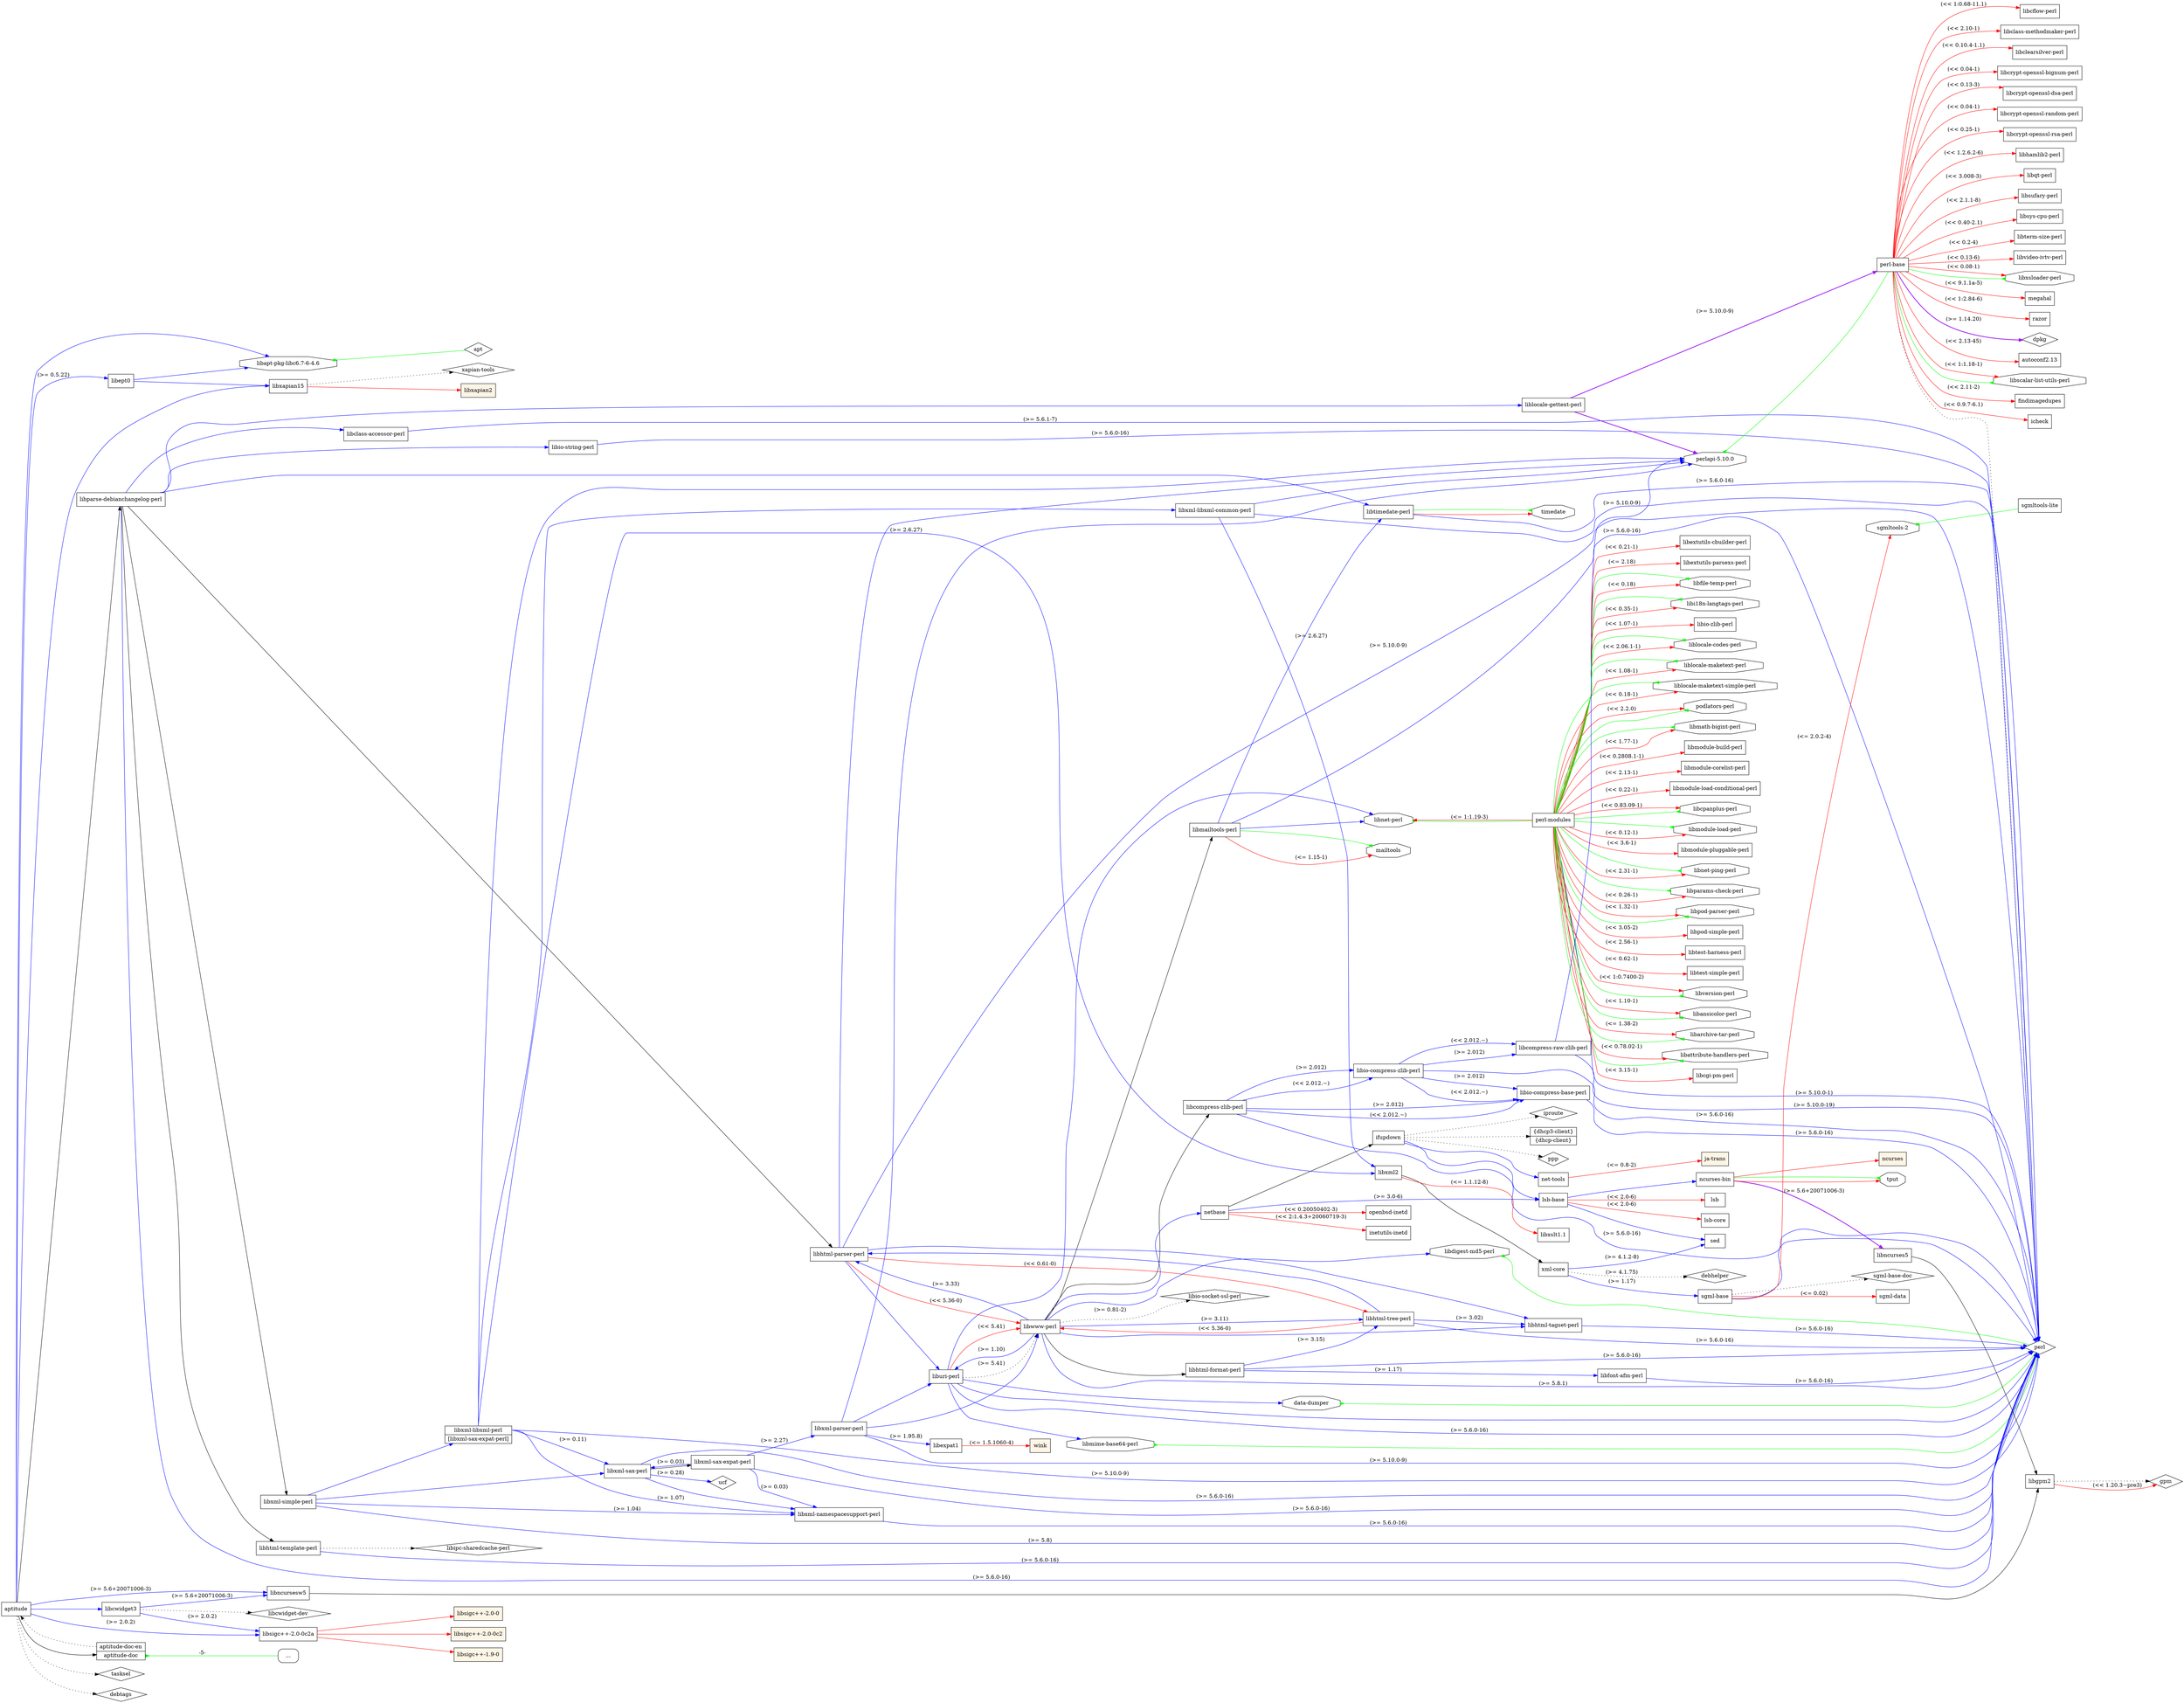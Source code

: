 digraph "aptitude" {
	rankdir=LR;
	node [shape=box];
	"aptitude" -> "libapt-pkg-libc6.7-6-4.6" [color=blue];
	"libapt-pkg-libc6.7-6-4.6" -> "apt" [dir=back,arrowtail=inv,color=green];
	"libapt-pkg-libc6.7-6-4.6" [shape=octagon];
	"aptitude" -> "libcwidget3" [color=blue];
	"libcwidget3" -> "libncursesw5" [color=blue,label="(>= 5.6+20071006-3)"];
	"libncursesw5" -> "libgpm2";
	"libgpm2" -> "gpm" [style=dotted];
	"libgpm2" -> "gpm" [color=red,label="(<< 1.20.3~pre3)"];
	"libcwidget3" -> "libsigc++-2.0-0c2a" [color=blue,label="(>= 2.0.2)"];
	"libsigc++-2.0-0c2a" -> "libsigc++-1.9-0" [color=red];
	"libsigc++-2.0-0c2a" -> "libsigc++-2.0-0" [color=red];
	"libsigc++-2.0-0c2a" -> "libsigc++-2.0-0c2" [color=red];
	"libcwidget3" -> "libcwidget-dev" [style=dotted];
	"aptitude" -> "libept0" [color=blue,label="(>= 0.5.22)"];
	"libept0" -> "libapt-pkg-libc6.7-6-4.6" [color=blue];
	"libept0" -> "libxapian15" [color=blue];
	"libxapian15" -> "xapian-tools" [style=dotted];
	"libxapian15" -> "libxapian2" [color=red];
	"aptitude" -> "libncursesw5" [color=blue,label="(>= 5.6+20071006-3)"];
	"aptitude" -> "libsigc++-2.0-0c2a" [color=blue,label="(>= 2.0.2)"];
	"aptitude" -> "libxapian15" [color=blue];
	"aptitude" -> "alt1";
	"alt1":"aptitude-doc-en" -> "aptitude" [style=dotted];
	"alt1":"aptitude-doc" -> "Pr-aptitude-doc" [label="-5-",dir=back,arrowtail=inv,color=green];
	"Pr-aptitude-doc" [label="...",style=rounded];
	"aptitude" -> "libparse-debianchangelog-perl";
	"libparse-debianchangelog-perl" -> "libclass-accessor-perl" [color=blue];
	"libclass-accessor-perl" -> "perl" [color=blue,label="(>= 5.6.1-7)"];
	"libparse-debianchangelog-perl" -> "libio-string-perl" [color=blue];
	"libio-string-perl" -> "perl" [color=blue,label="(>= 5.6.0-16)"];
	"libparse-debianchangelog-perl" -> "liblocale-gettext-perl" [color=blue];
	"liblocale-gettext-perl" -> "perl-base" [color=purple,style=bold,label="(>= 5.10.0-9)"];
	"perl-base" -> "dpkg" [color=purple,style=bold,label="(>= 1.14.20)"];
	"perl-base" -> "perl" [style=dotted];
	"perl-base" -> "autoconf2.13" [color=red,label="(<< 2.13-45)"];
	"perl-base" -> "findimagedupes" [color=red,label="(<< 2.11-2)"];
	"perl-base" -> "icheck" [color=red,label="(<< 0.9.7-6.1)"];
	"perl-base" -> "libcflow-perl" [color=red,label="(<< 1:0.68-11.1)"];
	"perl-base" -> "libclass-methodmaker-perl" [color=red,label="(<< 2.10-1)"];
	"perl-base" -> "libclearsilver-perl" [color=red,label="(<< 0.10.4-1.1)"];
	"perl-base" -> "libcrypt-openssl-bignum-perl" [color=red,label="(<< 0.04-1)"];
	"perl-base" -> "libcrypt-openssl-dsa-perl" [color=red,label="(<< 0.13-3)"];
	"perl-base" -> "libcrypt-openssl-random-perl" [color=red,label="(<< 0.04-1)"];
	"perl-base" -> "libcrypt-openssl-rsa-perl" [color=red,label="(<< 0.25-1)"];
	"perl-base" -> "libhamlib2-perl" [color=red,label="(<< 1.2.6.2-6)"];
	"perl-base" -> "libqt-perl" [color=red,label="(<< 3.008-3)"];
	"perl-base" -> "libscalar-list-utils-perl" [color=red,label="(<< 1:1.18-1)"];
	"perl-base" -> "libsufary-perl" [color=red,label="(<< 2.1.1-8)"];
	"perl-base" -> "libsys-cpu-perl" [color=red,label="(<< 0.40-2.1)"];
	"perl-base" -> "libterm-size-perl" [color=red,label="(<< 0.2-4)"];
	"perl-base" -> "libvideo-ivtv-perl" [color=red,label="(<< 0.13-6)"];
	"perl-base" -> "libxsloader-perl" [color=red,label="(<< 0.08-1)"];
	"perl-base" -> "megahal" [color=red,label="(<< 9.1.1a-5)"];
	"perl-base" -> "razor" [color=red,label="(<< 1:2.84-6)"];
	"liblocale-gettext-perl" -> "perlapi-5.10.0" [color=purple,style=bold];
	"perlapi-5.10.0" -> "perl-base" [dir=back,arrowtail=inv,color=green];
	"perlapi-5.10.0" [shape=octagon];
	"libparse-debianchangelog-perl" -> "libtimedate-perl" [color=blue];
	"libtimedate-perl" -> "perl" [color=blue,label="(>= 5.6.0-16)"];
	"libtimedate-perl" -> "timedate" [color=red];
	"libparse-debianchangelog-perl" -> "perl" [color=blue,label="(>= 5.6.0-16)"];
	"libparse-debianchangelog-perl" -> "libhtml-parser-perl";
	"libhtml-parser-perl" -> "perl" [color=blue,label="(>= 5.10.0-9)"];
	"libhtml-parser-perl" -> "perlapi-5.10.0" [color=blue];
	"libhtml-parser-perl" -> "libhtml-tagset-perl" [color=blue];
	"libhtml-tagset-perl" -> "perl" [color=blue,label="(>= 5.6.0-16)"];
	"libhtml-parser-perl" -> "liburi-perl" [color=blue];
	"liburi-perl" -> "perl" [color=blue];
	"liburi-perl" -> "perl" [color=blue,label="(>= 5.6.0-16)"];
	"liburi-perl" -> "libmime-base64-perl" [color=blue];
	"libmime-base64-perl" -> "perl" [dir=back,arrowtail=inv,color=green];
	"libmime-base64-perl" [shape=octagon];
	"liburi-perl" -> "libnet-perl" [color=blue];
	"libnet-perl" -> "perl-modules" [dir=back,arrowtail=inv,color=green];
	"perl-modules" -> "perl" [color=blue,label="(>= 5.10.0-1)"];
	"perl-modules" -> "libansicolor-perl" [color=red,label="(<< 1.10-1)"];
	"perl-modules" -> "libarchive-tar-perl" [color=red,label="(<= 1.38-2)"];
	"perl-modules" -> "libattribute-handlers-perl" [color=red,label="(<< 0.78.02-1)"];
	"perl-modules" -> "libcgi-pm-perl" [color=red,label="(<< 3.15-1)"];
	"perl-modules" -> "libcpanplus-perl" [color=red,label="(<< 0.83.09-1)"];
	"perl-modules" -> "libextutils-cbuilder-perl" [color=red,label="(<< 0.21-1)"];
	"perl-modules" -> "libextutils-parsexs-perl" [color=red,label="(<= 2.18)"];
	"perl-modules" -> "libfile-temp-perl" [color=red,label="(<< 0.18)"];
	"perl-modules" -> "libi18n-langtags-perl" [color=red,label="(<< 0.35-1)"];
	"perl-modules" -> "libio-zlib-perl" [color=red,label="(<< 1.07-1)"];
	"perl-modules" -> "liblocale-codes-perl" [color=red,label="(<< 2.06.1-1)"];
	"perl-modules" -> "liblocale-maketext-perl" [color=red,label="(<< 1.08-1)"];
	"perl-modules" -> "liblocale-maketext-simple-perl" [color=red,label="(<< 0.18-1)"];
	"perl-modules" -> "libmath-bigint-perl" [color=red,label="(<< 1.77-1)"];
	"perl-modules" -> "libmodule-build-perl" [color=red,label="(<< 0.2808.1-1)"];
	"perl-modules" -> "libmodule-corelist-perl" [color=red,label="(<< 2.13-1)"];
	"perl-modules" -> "libmodule-load-conditional-perl" [color=red,label="(<< 0.22-1)"];
	"perl-modules" -> "libmodule-load-perl" [color=red,label="(<< 0.12-1)"];
	"perl-modules" -> "libmodule-pluggable-perl" [color=red,label="(<< 3.6-1)"];
	"perl-modules" -> "libnet-perl" [color=red,label="(<= 1:1.19-3)"];
	"perl-modules" -> "libnet-ping-perl" [color=red,label="(<< 2.31-1)"];
	"perl-modules" -> "libparams-check-perl" [color=red,label="(<< 0.26-1)"];
	"perl-modules" -> "libpod-parser-perl" [color=red,label="(<< 1.32-1)"];
	"perl-modules" -> "libpod-simple-perl" [color=red,label="(<< 3.05-2)"];
	"perl-modules" -> "libtest-harness-perl" [color=red,label="(<< 2.56-1)"];
	"perl-modules" -> "libtest-simple-perl" [color=red,label="(<< 0.62-1)"];
	"perl-modules" -> "libversion-perl" [color=red,label="(<< 1:0.7400-2)"];
	"perl-modules" -> "podlators-perl" [color=red,label="(<< 2.2.0)"];
	"libnet-perl" [shape=octagon];
	"liburi-perl" -> "data-dumper" [color=blue];
	"data-dumper" -> "perl" [dir=back,arrowtail=inv,color=green];
	"data-dumper" [shape=octagon];
	"liburi-perl" -> "libwww-perl" [style=dotted,label="(>= 5.41)"];
	"liburi-perl" -> "libwww-perl" [color=red,label="(<< 5.41)"];
	"libhtml-parser-perl" -> "libhtml-tree-perl" [color=red,label="(<< 0.61-0)"];
	"libhtml-parser-perl" -> "libwww-perl" [color=red,label="(<< 5.36-0)"];
	"libparse-debianchangelog-perl" -> "libhtml-template-perl";
	"libhtml-template-perl" -> "perl" [color=blue,label="(>= 5.6.0-16)"];
	"libhtml-template-perl" -> "libipc-sharedcache-perl" [style=dotted];
	"libparse-debianchangelog-perl" -> "libxml-simple-perl";
	"libxml-simple-perl" -> "perl" [color=blue,label="(>= 5.8)"];
	"libxml-simple-perl" -> "libxml-namespacesupport-perl" [color=blue,label="(>= 1.04)"];
	"libxml-namespacesupport-perl" -> "perl" [color=blue,label="(>= 5.6.0-16)"];
	"libxml-simple-perl" -> "libxml-sax-perl" [color=blue];
	"libxml-sax-perl" -> "libxml-namespacesupport-perl" [color=blue];
	"libxml-sax-perl" -> "perl" [color=blue,label="(>= 5.6.0-16)"];
	"libxml-sax-perl" -> "ucf" [color=blue,label="(>= 0.28)"];
	"libxml-sax-perl" -> "libxml-sax-expat-perl";
	"libxml-sax-expat-perl" -> "perl" [color=blue,label="(>= 5.6.0-16)"];
	"libxml-sax-expat-perl" -> "libxml-namespacesupport-perl" [color=blue,label="(>= 0.03)"];
	"libxml-sax-expat-perl" -> "libxml-parser-perl" [color=blue,label="(>= 2.27)"];
	"libxml-parser-perl" -> "perl" [color=blue,label="(>= 5.10.0-9)"];
	"libxml-parser-perl" -> "perlapi-5.10.0" [color=blue];
	"libxml-parser-perl" -> "liburi-perl" [color=blue];
	"libxml-parser-perl" -> "libwww-perl" [color=blue];
	"libwww-perl" -> "perl" [color=blue,label="(>= 5.8.1)"];
	"libwww-perl" -> "libdigest-md5-perl" [color=blue];
	"libdigest-md5-perl" -> "perl" [dir=back,arrowtail=inv,color=green];
	"libdigest-md5-perl" [shape=octagon];
	"libwww-perl" -> "liburi-perl" [color=blue,label="(>= 1.10)"];
	"libwww-perl" -> "libhtml-parser-perl" [color=blue,label="(>= 3.33)"];
	"libwww-perl" -> "libhtml-tree-perl" [color=blue,label="(>= 3.11)"];
	"libhtml-tree-perl" -> "perl" [color=blue,label="(>= 5.6.0-16)"];
	"libhtml-tree-perl" -> "libhtml-parser-perl" [color=blue];
	"libhtml-tree-perl" -> "libhtml-tagset-perl" [color=blue,label="(>= 3.02)"];
	"libhtml-tree-perl" -> "libwww-perl" [color=red,label="(<< 5.36-0)"];
	"libwww-perl" -> "libhtml-tagset-perl" [color=blue];
	"libwww-perl" -> "netbase" [color=blue];
	"netbase" -> "lsb-base" [color=blue,label="(>= 3.0-6)"];
	"lsb-base" -> "sed" [color=blue];
	"lsb-base" -> "ncurses-bin" [color=blue];
	"ncurses-bin" -> "libncurses5" [color=purple,style=bold,label="(>= 5.6+20071006-3)"];
	"libncurses5" -> "libgpm2";
	"ncurses-bin" -> "ncurses" [color=red];
	"ncurses-bin" -> "tput" [color=red];
	"lsb-base" -> "lsb" [color=red,label="(<< 2.0-6)"];
	"lsb-base" -> "lsb-core" [color=red,label="(<< 2.0-6)"];
	"netbase" -> "ifupdown";
	"ifupdown" -> "net-tools" [color=blue];
	"net-tools" -> "ja-trans" [color=red,label="(<= 0.8-2)"];
	"ifupdown" -> "lsb-base" [color=blue];
	"ifupdown" -> "iproute" [style=dotted];
	"ifupdown" -> "alt2" [style=dotted];
	"ifupdown" -> "ppp" [style=dotted];
	"netbase" -> "inetutils-inetd" [color=red,label="(<< 2:1.4.3+20060719-3)"];
	"netbase" -> "openbsd-inetd" [color=red,label="(<< 0.20050402-3)"];
	"libwww-perl" -> "libmailtools-perl";
	"libmailtools-perl" -> "perl" [color=blue,label="(>= 5.6.0-16)"];
	"libmailtools-perl" -> "libnet-perl" [color=blue];
	"libmailtools-perl" -> "libtimedate-perl" [color=blue];
	"libmailtools-perl" -> "mailtools" [color=red,label="(<= 1.15-1)"];
	"libwww-perl" -> "libhtml-format-perl";
	"libhtml-format-perl" -> "perl" [color=blue,label="(>= 5.6.0-16)"];
	"libhtml-format-perl" -> "libhtml-tree-perl" [color=blue,label="(>= 3.15)"];
	"libhtml-format-perl" -> "libfont-afm-perl" [color=blue,label="(>= 1.17)"];
	"libfont-afm-perl" -> "perl" [color=blue,label="(>= 5.6.0-16)"];
	"libwww-perl" -> "libcompress-zlib-perl";
	"libcompress-zlib-perl" -> "perl" [color=blue,label="(>= 5.6.0-16)"];
	"libcompress-zlib-perl" -> "libio-compress-zlib-perl" [color=blue,label="(>= 2.012)"];
	"libio-compress-zlib-perl" -> "perl" [color=blue,label="(>= 5.6.0-16)"];
	"libio-compress-zlib-perl" -> "libcompress-raw-zlib-perl" [color=blue,label="(>= 2.012)"];
	"libcompress-raw-zlib-perl" -> "perl" [color=blue,label="(>= 5.10.0-19)"];
	"libcompress-raw-zlib-perl" -> "perlapi-5.10.0" [color=blue];
	"libio-compress-zlib-perl" -> "libcompress-raw-zlib-perl" [color=blue,label="(<< 2.012.~)"];
	"libio-compress-zlib-perl" -> "libio-compress-base-perl" [color=blue,label="(>= 2.012)"];
	"libio-compress-base-perl" -> "perl" [color=blue,label="(>= 5.6.0-16)"];
	"libio-compress-zlib-perl" -> "libio-compress-base-perl" [color=blue,label="(<< 2.012.~)"];
	"libcompress-zlib-perl" -> "libio-compress-zlib-perl" [color=blue,label="(<< 2.012.~)"];
	"libcompress-zlib-perl" -> "libio-compress-base-perl" [color=blue,label="(>= 2.012)"];
	"libcompress-zlib-perl" -> "libio-compress-base-perl" [color=blue,label="(<< 2.012.~)"];
	"libwww-perl" -> "libio-socket-ssl-perl" [style=dotted,label="(>= 0.81-2)"];
	"libxml-parser-perl" -> "libexpat1" [color=blue,label="(>= 1.95.8)"];
	"libexpat1" -> "wink" [color=red,label="(<= 1.5.1060-4)"];
	"libxml-sax-expat-perl" -> "libxml-sax-perl" [color=blue,label="(>= 0.03)"];
	"libxml-simple-perl" -> "alt3" [color=blue];
	"alt3":"libxml-libxml-perl" -> "perl" [color=blue,label="(>= 5.10.0-9)"];
	"alt3":"libxml-libxml-perl" -> "perlapi-5.10.0" [color=blue];
	"alt3":"libxml-libxml-perl" -> "libxml-libxml-common-perl" [color=blue];
	"libxml-libxml-common-perl" -> "perl" [color=blue,label="(>= 5.10.0-9)"];
	"libxml-libxml-common-perl" -> "perlapi-5.10.0" [color=blue];
	"libxml-libxml-common-perl" -> "libxml2" [color=blue,label="(>= 2.6.27)"];
	"libxml2" -> "xml-core";
	"xml-core" -> "sgml-base" [color=blue,label="(>= 1.17)"];
	"sgml-base" -> "perl" [color=blue];
	"sgml-base" -> "sgml-base-doc" [style=dotted];
	"sgml-base" -> "sgml-data" [color=red,label="(<= 0.02)"];
	"sgml-base" -> "sgmltools-2" [color=red,label="(<= 2.0.2-4)"];
	"xml-core" -> "sed" [color=blue,label="(>= 4.1.2-8)"];
	"xml-core" -> "debhelper" [style=dotted,label="(>= 4.1.75)"];
	"libxml2" -> "libxslt1.1" [color=red,label="(<= 1.1.12-8)"];
	"alt3":"libxml-libxml-perl" -> "libxml-namespacesupport-perl" [color=blue,label="(>= 1.07)"];
	"alt3":"libxml-libxml-perl" -> "libxml-sax-perl" [color=blue,label="(>= 0.11)"];
	"alt3":"libxml-libxml-perl" -> "libxml2" [color=blue,label="(>= 2.6.27)"];
	"aptitude" -> "tasksel" [style=dotted];
	"aptitude" -> "debtags" [style=dotted];
	"libsigc++-1.9-0" [style=filled,fillcolor=oldlace];
	"libsigc++-2.0-0" [style=filled,fillcolor=oldlace];
	"libsigc++-2.0-0c2" [style=filled,fillcolor=oldlace];
	"libxapian2" [style=filled,fillcolor=oldlace];
	"libscalar-list-utils-perl" -> "perl-base" [dir=back,arrowtail=inv,color=green];
	"libscalar-list-utils-perl" [shape=octagon];
	"libxsloader-perl" -> "perl-base" [dir=back,arrowtail=inv,color=green];
	"libxsloader-perl" [shape=octagon];
	"timedate" -> "libtimedate-perl" [dir=back,arrowtail=inv,color=green];
	"timedate" [shape=octagon];
	"libansicolor-perl" -> "perl-modules" [dir=back,arrowtail=inv,color=green];
	"libansicolor-perl" [shape=octagon];
	"libarchive-tar-perl" -> "perl-modules" [dir=back,arrowtail=inv,color=green];
	"libarchive-tar-perl" [shape=octagon];
	"libattribute-handlers-perl" -> "perl-modules" [dir=back,arrowtail=inv,color=green];
	"libattribute-handlers-perl" [shape=octagon];
	"libcpanplus-perl" -> "perl-modules" [dir=back,arrowtail=inv,color=green];
	"libcpanplus-perl" [shape=octagon];
	"libfile-temp-perl" -> "perl-modules" [dir=back,arrowtail=inv,color=green];
	"libfile-temp-perl" [shape=octagon];
	"libi18n-langtags-perl" -> "perl-modules" [dir=back,arrowtail=inv,color=green];
	"libi18n-langtags-perl" [shape=octagon];
	"liblocale-codes-perl" -> "perl-modules" [dir=back,arrowtail=inv,color=green];
	"liblocale-codes-perl" [shape=octagon];
	"liblocale-maketext-perl" -> "perl-modules" [dir=back,arrowtail=inv,color=green];
	"liblocale-maketext-perl" [shape=octagon];
	"liblocale-maketext-simple-perl" -> "perl-modules" [dir=back,arrowtail=inv,color=green];
	"liblocale-maketext-simple-perl" [shape=octagon];
	"libmath-bigint-perl" -> "perl-modules" [dir=back,arrowtail=inv,color=green];
	"libmath-bigint-perl" [shape=octagon];
	"libmodule-load-perl" -> "perl-modules" [dir=back,arrowtail=inv,color=green];
	"libmodule-load-perl" [shape=octagon];
	"libnet-ping-perl" -> "perl-modules" [dir=back,arrowtail=inv,color=green];
	"libnet-ping-perl" [shape=octagon];
	"libparams-check-perl" -> "perl-modules" [dir=back,arrowtail=inv,color=green];
	"libparams-check-perl" [shape=octagon];
	"libpod-parser-perl" -> "perl-modules" [dir=back,arrowtail=inv,color=green];
	"libpod-parser-perl" [shape=octagon];
	"libversion-perl" -> "perl-modules" [dir=back,arrowtail=inv,color=green];
	"libversion-perl" [shape=octagon];
	"podlators-perl" -> "perl-modules" [dir=back,arrowtail=inv,color=green];
	"podlators-perl" [shape=octagon];
	"ncurses" [style=filled,fillcolor=oldlace];
	"tput" -> "ncurses-bin" [dir=back,arrowtail=inv,color=green];
	"tput" [shape=octagon];
	"ja-trans" [style=filled,fillcolor=oldlace];
	"mailtools" -> "libmailtools-perl" [dir=back,arrowtail=inv,color=green];
	"mailtools" [shape=octagon];
	"wink" [style=filled,fillcolor=oldlace];
	"sgmltools-2" -> "sgmltools-lite" [dir=back,arrowtail=inv,color=green];
	"sgmltools-2" [shape=octagon];
	alt1 [
		shape = "record"
		label = "<aptitude-doc-en> aptitude-doc-en | <aptitude-doc> aptitude-doc"
	]
	alt2 [
		shape = "record"
		label = "<dhcp3-client> \{dhcp3-client\} | <dhcp-client> \{dhcp-client\}"
	]
	alt3 [
		shape = "record"
		label = "<libxml-libxml-perl> libxml-libxml-perl | <libxml-sax-expat-perl> [libxml-sax-expat-perl]"
	]
	"apt" [shape = diamond];
	"gpm" [shape = diamond];
	"libcwidget-dev" [shape = diamond];
	"xapian-tools" [shape = diamond];
	"perl" [shape = diamond];
	"dpkg" [shape = diamond];
	"libipc-sharedcache-perl" [shape = diamond];
	"ucf" [shape = diamond];
	"iproute" [shape = diamond];
	"ppp" [shape = diamond];
	"libio-socket-ssl-perl" [shape = diamond];
	"sgml-base-doc" [shape = diamond];
	"debhelper" [shape = diamond];
	"tasksel" [shape = diamond];
	"debtags" [shape = diamond];
}
